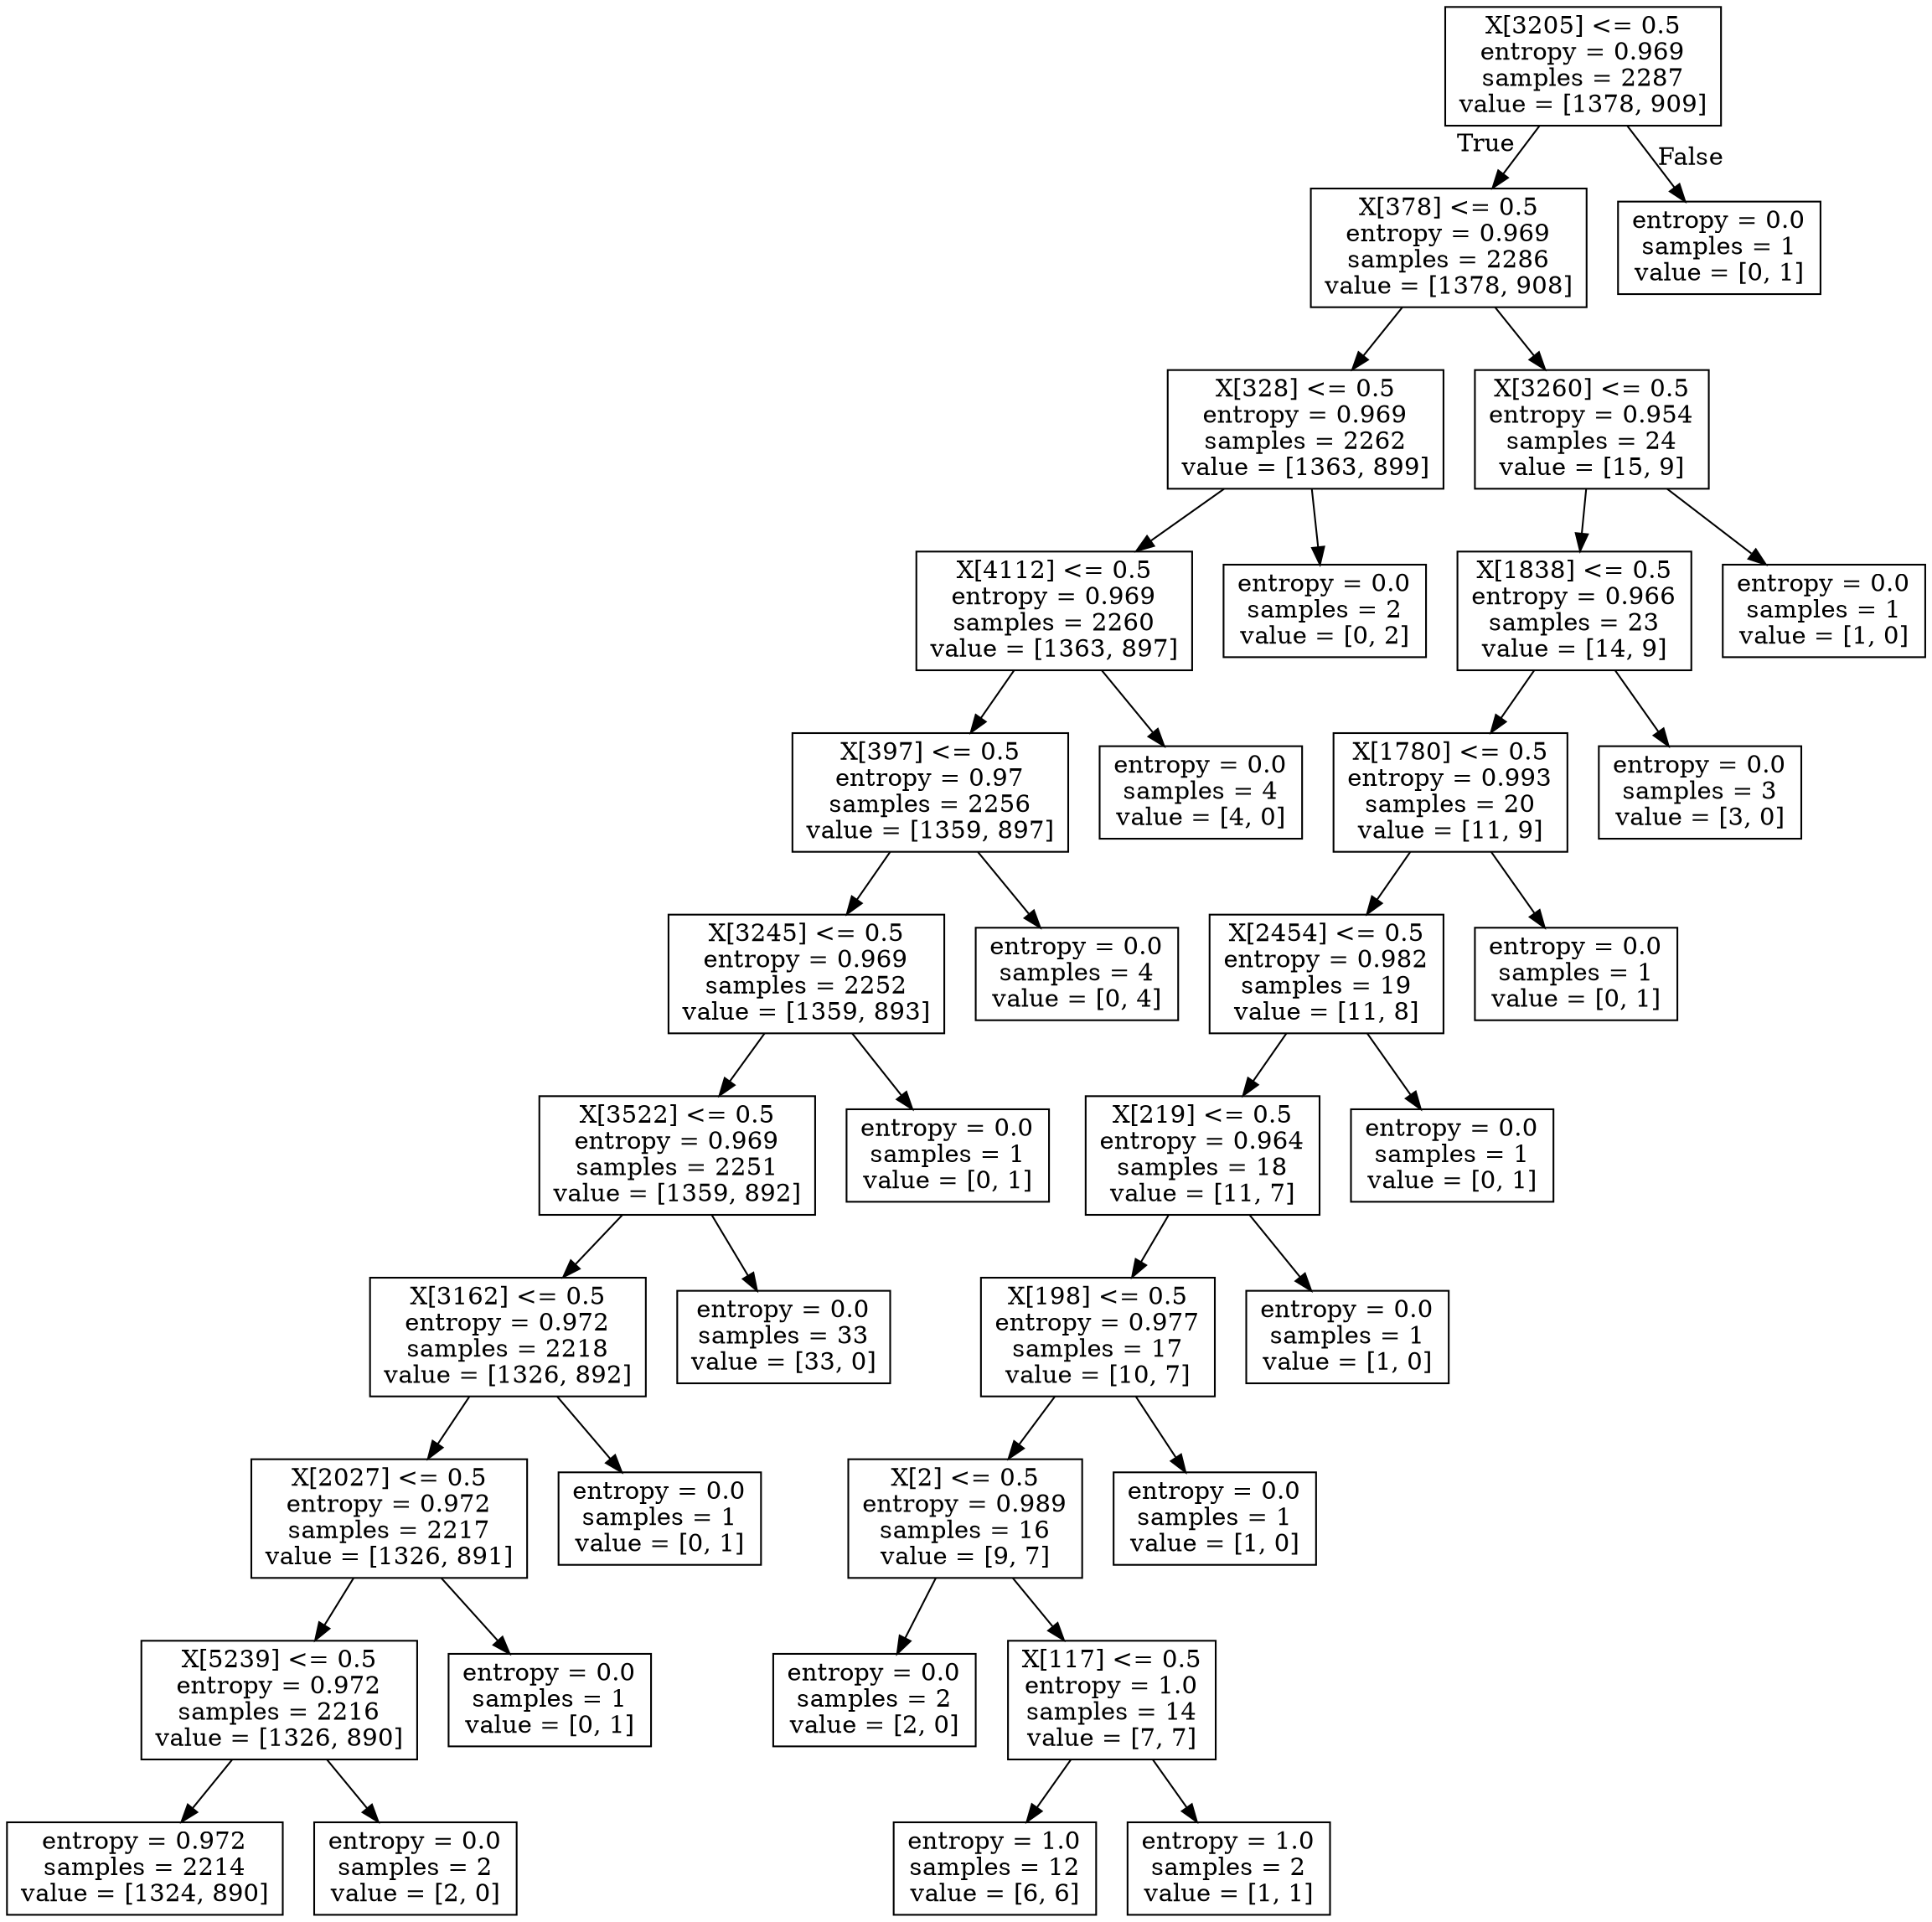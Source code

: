 digraph Tree {
node [shape=box] ;
0 [label="X[3205] <= 0.5\nentropy = 0.969\nsamples = 2287\nvalue = [1378, 909]"] ;
1 [label="X[378] <= 0.5\nentropy = 0.969\nsamples = 2286\nvalue = [1378, 908]"] ;
0 -> 1 [labeldistance=2.5, labelangle=45, headlabel="True"] ;
2 [label="X[328] <= 0.5\nentropy = 0.969\nsamples = 2262\nvalue = [1363, 899]"] ;
1 -> 2 ;
3 [label="X[4112] <= 0.5\nentropy = 0.969\nsamples = 2260\nvalue = [1363, 897]"] ;
2 -> 3 ;
4 [label="X[397] <= 0.5\nentropy = 0.97\nsamples = 2256\nvalue = [1359, 897]"] ;
3 -> 4 ;
5 [label="X[3245] <= 0.5\nentropy = 0.969\nsamples = 2252\nvalue = [1359, 893]"] ;
4 -> 5 ;
6 [label="X[3522] <= 0.5\nentropy = 0.969\nsamples = 2251\nvalue = [1359, 892]"] ;
5 -> 6 ;
7 [label="X[3162] <= 0.5\nentropy = 0.972\nsamples = 2218\nvalue = [1326, 892]"] ;
6 -> 7 ;
8 [label="X[2027] <= 0.5\nentropy = 0.972\nsamples = 2217\nvalue = [1326, 891]"] ;
7 -> 8 ;
9 [label="X[5239] <= 0.5\nentropy = 0.972\nsamples = 2216\nvalue = [1326, 890]"] ;
8 -> 9 ;
10 [label="entropy = 0.972\nsamples = 2214\nvalue = [1324, 890]"] ;
9 -> 10 ;
11 [label="entropy = 0.0\nsamples = 2\nvalue = [2, 0]"] ;
9 -> 11 ;
12 [label="entropy = 0.0\nsamples = 1\nvalue = [0, 1]"] ;
8 -> 12 ;
13 [label="entropy = 0.0\nsamples = 1\nvalue = [0, 1]"] ;
7 -> 13 ;
14 [label="entropy = 0.0\nsamples = 33\nvalue = [33, 0]"] ;
6 -> 14 ;
15 [label="entropy = 0.0\nsamples = 1\nvalue = [0, 1]"] ;
5 -> 15 ;
16 [label="entropy = 0.0\nsamples = 4\nvalue = [0, 4]"] ;
4 -> 16 ;
17 [label="entropy = 0.0\nsamples = 4\nvalue = [4, 0]"] ;
3 -> 17 ;
18 [label="entropy = 0.0\nsamples = 2\nvalue = [0, 2]"] ;
2 -> 18 ;
19 [label="X[3260] <= 0.5\nentropy = 0.954\nsamples = 24\nvalue = [15, 9]"] ;
1 -> 19 ;
20 [label="X[1838] <= 0.5\nentropy = 0.966\nsamples = 23\nvalue = [14, 9]"] ;
19 -> 20 ;
21 [label="X[1780] <= 0.5\nentropy = 0.993\nsamples = 20\nvalue = [11, 9]"] ;
20 -> 21 ;
22 [label="X[2454] <= 0.5\nentropy = 0.982\nsamples = 19\nvalue = [11, 8]"] ;
21 -> 22 ;
23 [label="X[219] <= 0.5\nentropy = 0.964\nsamples = 18\nvalue = [11, 7]"] ;
22 -> 23 ;
24 [label="X[198] <= 0.5\nentropy = 0.977\nsamples = 17\nvalue = [10, 7]"] ;
23 -> 24 ;
25 [label="X[2] <= 0.5\nentropy = 0.989\nsamples = 16\nvalue = [9, 7]"] ;
24 -> 25 ;
26 [label="entropy = 0.0\nsamples = 2\nvalue = [2, 0]"] ;
25 -> 26 ;
27 [label="X[117] <= 0.5\nentropy = 1.0\nsamples = 14\nvalue = [7, 7]"] ;
25 -> 27 ;
28 [label="entropy = 1.0\nsamples = 12\nvalue = [6, 6]"] ;
27 -> 28 ;
29 [label="entropy = 1.0\nsamples = 2\nvalue = [1, 1]"] ;
27 -> 29 ;
30 [label="entropy = 0.0\nsamples = 1\nvalue = [1, 0]"] ;
24 -> 30 ;
31 [label="entropy = 0.0\nsamples = 1\nvalue = [1, 0]"] ;
23 -> 31 ;
32 [label="entropy = 0.0\nsamples = 1\nvalue = [0, 1]"] ;
22 -> 32 ;
33 [label="entropy = 0.0\nsamples = 1\nvalue = [0, 1]"] ;
21 -> 33 ;
34 [label="entropy = 0.0\nsamples = 3\nvalue = [3, 0]"] ;
20 -> 34 ;
35 [label="entropy = 0.0\nsamples = 1\nvalue = [1, 0]"] ;
19 -> 35 ;
36 [label="entropy = 0.0\nsamples = 1\nvalue = [0, 1]"] ;
0 -> 36 [labeldistance=2.5, labelangle=-45, headlabel="False"] ;
}